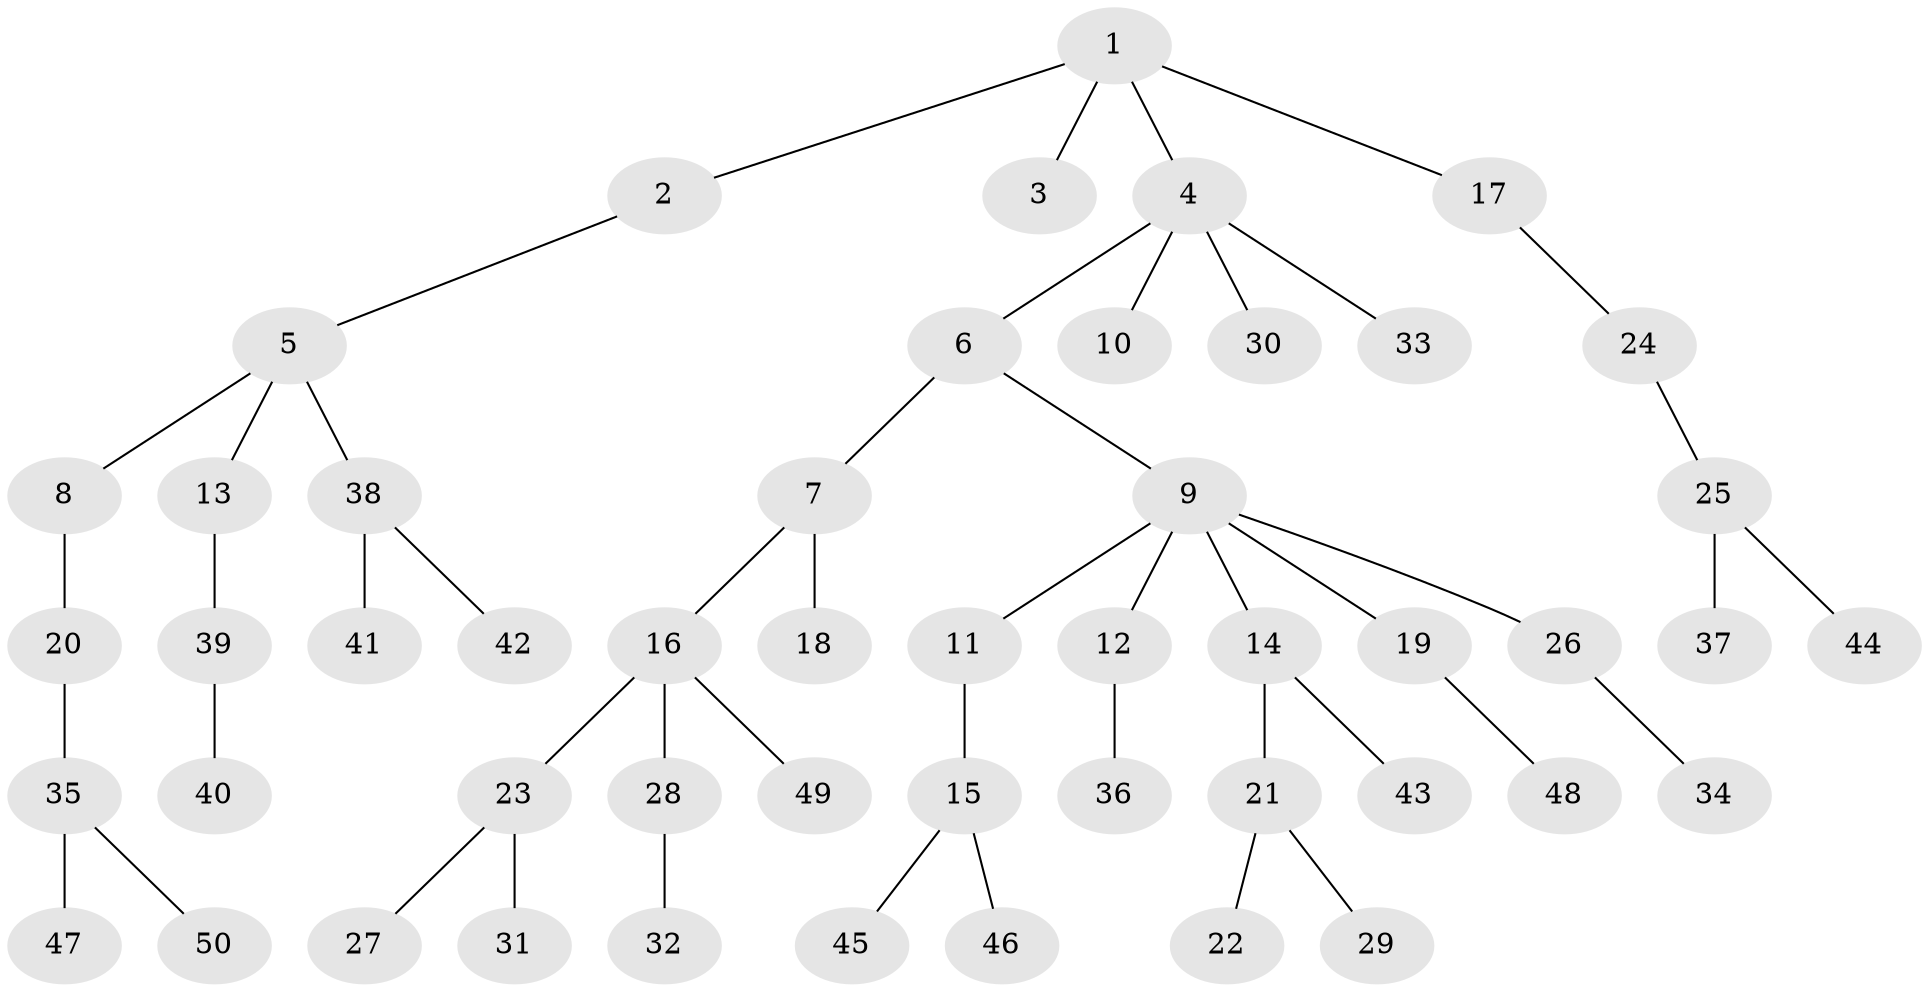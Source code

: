// coarse degree distribution, {4: 0.06060606060606061, 2: 0.3333333333333333, 1: 0.48484848484848486, 5: 0.030303030303030304, 7: 0.030303030303030304, 3: 0.06060606060606061}
// Generated by graph-tools (version 1.1) at 2025/52/02/27/25 19:52:12]
// undirected, 50 vertices, 49 edges
graph export_dot {
graph [start="1"]
  node [color=gray90,style=filled];
  1;
  2;
  3;
  4;
  5;
  6;
  7;
  8;
  9;
  10;
  11;
  12;
  13;
  14;
  15;
  16;
  17;
  18;
  19;
  20;
  21;
  22;
  23;
  24;
  25;
  26;
  27;
  28;
  29;
  30;
  31;
  32;
  33;
  34;
  35;
  36;
  37;
  38;
  39;
  40;
  41;
  42;
  43;
  44;
  45;
  46;
  47;
  48;
  49;
  50;
  1 -- 2;
  1 -- 3;
  1 -- 4;
  1 -- 17;
  2 -- 5;
  4 -- 6;
  4 -- 10;
  4 -- 30;
  4 -- 33;
  5 -- 8;
  5 -- 13;
  5 -- 38;
  6 -- 7;
  6 -- 9;
  7 -- 16;
  7 -- 18;
  8 -- 20;
  9 -- 11;
  9 -- 12;
  9 -- 14;
  9 -- 19;
  9 -- 26;
  11 -- 15;
  12 -- 36;
  13 -- 39;
  14 -- 21;
  14 -- 43;
  15 -- 45;
  15 -- 46;
  16 -- 23;
  16 -- 28;
  16 -- 49;
  17 -- 24;
  19 -- 48;
  20 -- 35;
  21 -- 22;
  21 -- 29;
  23 -- 27;
  23 -- 31;
  24 -- 25;
  25 -- 37;
  25 -- 44;
  26 -- 34;
  28 -- 32;
  35 -- 47;
  35 -- 50;
  38 -- 41;
  38 -- 42;
  39 -- 40;
}
